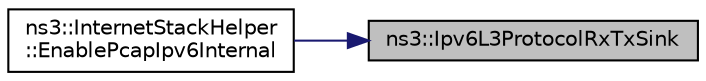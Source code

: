 digraph "ns3::Ipv6L3ProtocolRxTxSink"
{
 // LATEX_PDF_SIZE
  edge [fontname="Helvetica",fontsize="10",labelfontname="Helvetica",labelfontsize="10"];
  node [fontname="Helvetica",fontsize="10",shape=record];
  rankdir="RL";
  Node1 [label="ns3::Ipv6L3ProtocolRxTxSink",height=0.2,width=0.4,color="black", fillcolor="grey75", style="filled", fontcolor="black",tooltip="Sync function for IPv6 packet - Pcap output."];
  Node1 -> Node2 [dir="back",color="midnightblue",fontsize="10",style="solid",fontname="Helvetica"];
  Node2 [label="ns3::InternetStackHelper\l::EnablePcapIpv6Internal",height=0.2,width=0.4,color="black", fillcolor="white", style="filled",URL="$classns3_1_1_internet_stack_helper.html#a2ddebb75d6e8ce2c2b1b6fb55016ec00",tooltip="Enable pcap output the indicated Ipv6 and interface pair."];
}
